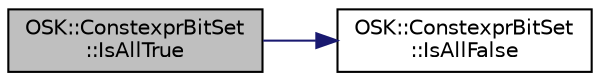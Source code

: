 digraph "OSK::ConstexprBitSet::IsAllTrue"
{
 // LATEX_PDF_SIZE
  edge [fontname="Helvetica",fontsize="10",labelfontname="Helvetica",labelfontsize="10"];
  node [fontname="Helvetica",fontsize="10",shape=record];
  rankdir="LR";
  Node1 [label="OSK::ConstexprBitSet\l::IsAllTrue",height=0.2,width=0.4,color="black", fillcolor="grey75", style="filled", fontcolor="black",tooltip="Comprueba si todos los bits valen 1."];
  Node1 -> Node2 [color="midnightblue",fontsize="10",style="solid",fontname="Helvetica"];
  Node2 [label="OSK::ConstexprBitSet\l::IsAllFalse",height=0.2,width=0.4,color="black", fillcolor="white", style="filled",URL="$class_o_s_k_1_1_constexpr_bit_set.html#aaef70ed63eefe042a55d2ad352a86368",tooltip="Comprueba si todos los bits valen 0."];
}
